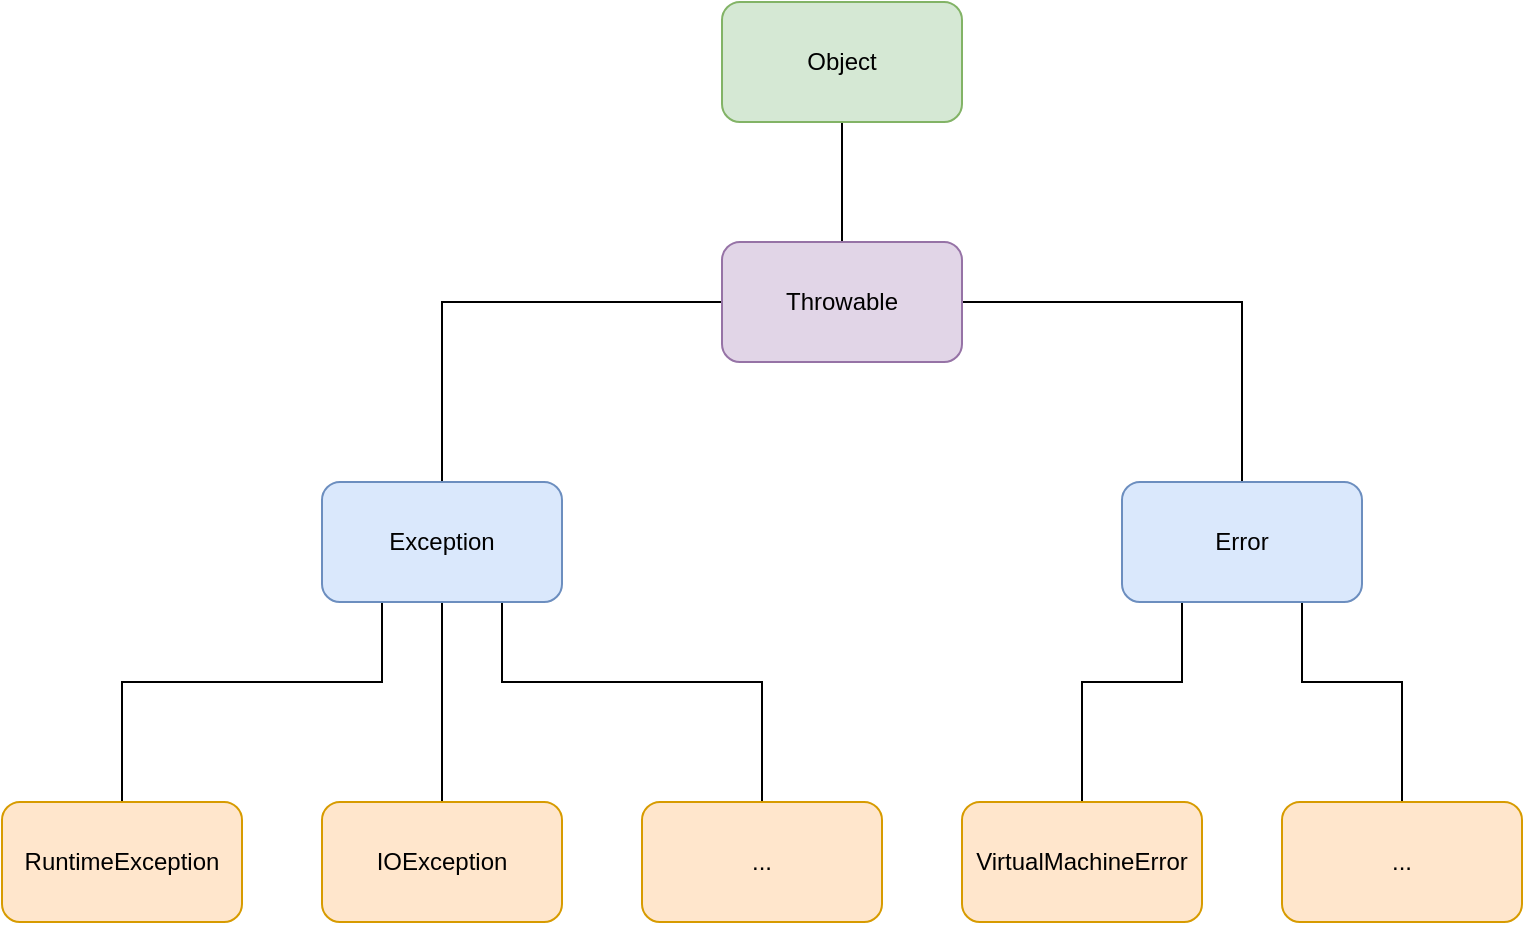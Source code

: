 <mxfile version="21.6.1" type="device">
  <diagram name="Página-1" id="-V1IWVI3_jFfPFpDoQ4H">
    <mxGraphModel dx="733" dy="434" grid="1" gridSize="10" guides="1" tooltips="1" connect="1" arrows="1" fold="1" page="1" pageScale="1" pageWidth="827" pageHeight="1169" math="0" shadow="0">
      <root>
        <mxCell id="0" />
        <mxCell id="1" parent="0" />
        <mxCell id="WMhHvxZW9eVuPlUgyGCe-3" value="" style="edgeStyle=orthogonalEdgeStyle;rounded=0;orthogonalLoop=1;jettySize=auto;html=1;endArrow=none;endFill=0;" edge="1" parent="1" source="WMhHvxZW9eVuPlUgyGCe-1" target="WMhHvxZW9eVuPlUgyGCe-2">
          <mxGeometry relative="1" as="geometry" />
        </mxCell>
        <mxCell id="WMhHvxZW9eVuPlUgyGCe-1" value="Object" style="rounded=1;whiteSpace=wrap;html=1;fillColor=#d5e8d4;strokeColor=#82b366;" vertex="1" parent="1">
          <mxGeometry x="520" y="100" width="120" height="60" as="geometry" />
        </mxCell>
        <mxCell id="WMhHvxZW9eVuPlUgyGCe-5" value="" style="edgeStyle=orthogonalEdgeStyle;rounded=0;orthogonalLoop=1;jettySize=auto;html=1;exitX=0;exitY=0.5;exitDx=0;exitDy=0;endArrow=none;endFill=0;" edge="1" parent="1" source="WMhHvxZW9eVuPlUgyGCe-2" target="WMhHvxZW9eVuPlUgyGCe-4">
          <mxGeometry relative="1" as="geometry" />
        </mxCell>
        <mxCell id="WMhHvxZW9eVuPlUgyGCe-12" value="" style="edgeStyle=orthogonalEdgeStyle;rounded=0;orthogonalLoop=1;jettySize=auto;html=1;endArrow=none;endFill=0;" edge="1" parent="1" source="WMhHvxZW9eVuPlUgyGCe-2" target="WMhHvxZW9eVuPlUgyGCe-11">
          <mxGeometry relative="1" as="geometry" />
        </mxCell>
        <mxCell id="WMhHvxZW9eVuPlUgyGCe-2" value="Throwable" style="rounded=1;whiteSpace=wrap;html=1;fillColor=#e1d5e7;strokeColor=#9673a6;" vertex="1" parent="1">
          <mxGeometry x="520" y="220" width="120" height="60" as="geometry" />
        </mxCell>
        <mxCell id="WMhHvxZW9eVuPlUgyGCe-8" value="" style="edgeStyle=orthogonalEdgeStyle;rounded=0;orthogonalLoop=1;jettySize=auto;html=1;exitX=0.25;exitY=1;exitDx=0;exitDy=0;endArrow=none;endFill=0;" edge="1" parent="1" source="WMhHvxZW9eVuPlUgyGCe-4" target="WMhHvxZW9eVuPlUgyGCe-6">
          <mxGeometry relative="1" as="geometry">
            <Array as="points">
              <mxPoint x="350" y="440" />
              <mxPoint x="220" y="440" />
            </Array>
          </mxGeometry>
        </mxCell>
        <mxCell id="WMhHvxZW9eVuPlUgyGCe-10" value="" style="edgeStyle=orthogonalEdgeStyle;rounded=0;orthogonalLoop=1;jettySize=auto;html=1;exitX=0.5;exitY=1;exitDx=0;exitDy=0;endArrow=none;endFill=0;" edge="1" parent="1" source="WMhHvxZW9eVuPlUgyGCe-4" target="WMhHvxZW9eVuPlUgyGCe-9">
          <mxGeometry relative="1" as="geometry" />
        </mxCell>
        <mxCell id="WMhHvxZW9eVuPlUgyGCe-14" style="edgeStyle=orthogonalEdgeStyle;rounded=0;orthogonalLoop=1;jettySize=auto;html=1;exitX=0.75;exitY=1;exitDx=0;exitDy=0;entryX=0.5;entryY=0;entryDx=0;entryDy=0;endArrow=none;endFill=0;" edge="1" parent="1" source="WMhHvxZW9eVuPlUgyGCe-4" target="WMhHvxZW9eVuPlUgyGCe-13">
          <mxGeometry relative="1" as="geometry">
            <Array as="points">
              <mxPoint x="410" y="440" />
              <mxPoint x="540" y="440" />
            </Array>
          </mxGeometry>
        </mxCell>
        <mxCell id="WMhHvxZW9eVuPlUgyGCe-4" value="Exception" style="rounded=1;whiteSpace=wrap;html=1;fillColor=#dae8fc;strokeColor=#6c8ebf;" vertex="1" parent="1">
          <mxGeometry x="320" y="340" width="120" height="60" as="geometry" />
        </mxCell>
        <mxCell id="WMhHvxZW9eVuPlUgyGCe-6" value="RuntimeException" style="rounded=1;whiteSpace=wrap;html=1;fillColor=#ffe6cc;strokeColor=#d79b00;" vertex="1" parent="1">
          <mxGeometry x="160" y="500" width="120" height="60" as="geometry" />
        </mxCell>
        <mxCell id="WMhHvxZW9eVuPlUgyGCe-9" value="IOException" style="rounded=1;whiteSpace=wrap;html=1;fillColor=#ffe6cc;strokeColor=#d79b00;" vertex="1" parent="1">
          <mxGeometry x="320" y="500" width="120" height="60" as="geometry" />
        </mxCell>
        <mxCell id="WMhHvxZW9eVuPlUgyGCe-16" value="" style="edgeStyle=orthogonalEdgeStyle;rounded=0;orthogonalLoop=1;jettySize=auto;html=1;exitX=0.25;exitY=1;exitDx=0;exitDy=0;endArrow=none;endFill=0;" edge="1" parent="1" source="WMhHvxZW9eVuPlUgyGCe-11" target="WMhHvxZW9eVuPlUgyGCe-15">
          <mxGeometry relative="1" as="geometry">
            <Array as="points">
              <mxPoint x="750" y="440" />
              <mxPoint x="700" y="440" />
            </Array>
          </mxGeometry>
        </mxCell>
        <mxCell id="WMhHvxZW9eVuPlUgyGCe-18" value="" style="edgeStyle=orthogonalEdgeStyle;rounded=0;orthogonalLoop=1;jettySize=auto;html=1;exitX=0.75;exitY=1;exitDx=0;exitDy=0;endArrow=none;endFill=0;" edge="1" parent="1" source="WMhHvxZW9eVuPlUgyGCe-11" target="WMhHvxZW9eVuPlUgyGCe-17">
          <mxGeometry relative="1" as="geometry">
            <Array as="points">
              <mxPoint x="810" y="440" />
              <mxPoint x="860" y="440" />
            </Array>
          </mxGeometry>
        </mxCell>
        <mxCell id="WMhHvxZW9eVuPlUgyGCe-11" value="Error" style="rounded=1;whiteSpace=wrap;html=1;fillColor=#dae8fc;strokeColor=#6c8ebf;" vertex="1" parent="1">
          <mxGeometry x="720" y="340" width="120" height="60" as="geometry" />
        </mxCell>
        <mxCell id="WMhHvxZW9eVuPlUgyGCe-13" value="..." style="rounded=1;whiteSpace=wrap;html=1;fillColor=#ffe6cc;strokeColor=#d79b00;" vertex="1" parent="1">
          <mxGeometry x="480" y="500" width="120" height="60" as="geometry" />
        </mxCell>
        <mxCell id="WMhHvxZW9eVuPlUgyGCe-15" value="VirtualMachineError" style="rounded=1;whiteSpace=wrap;html=1;fillColor=#ffe6cc;strokeColor=#d79b00;" vertex="1" parent="1">
          <mxGeometry x="640" y="500" width="120" height="60" as="geometry" />
        </mxCell>
        <mxCell id="WMhHvxZW9eVuPlUgyGCe-17" value="..." style="rounded=1;whiteSpace=wrap;html=1;fillColor=#ffe6cc;strokeColor=#d79b00;" vertex="1" parent="1">
          <mxGeometry x="800" y="500" width="120" height="60" as="geometry" />
        </mxCell>
      </root>
    </mxGraphModel>
  </diagram>
</mxfile>
